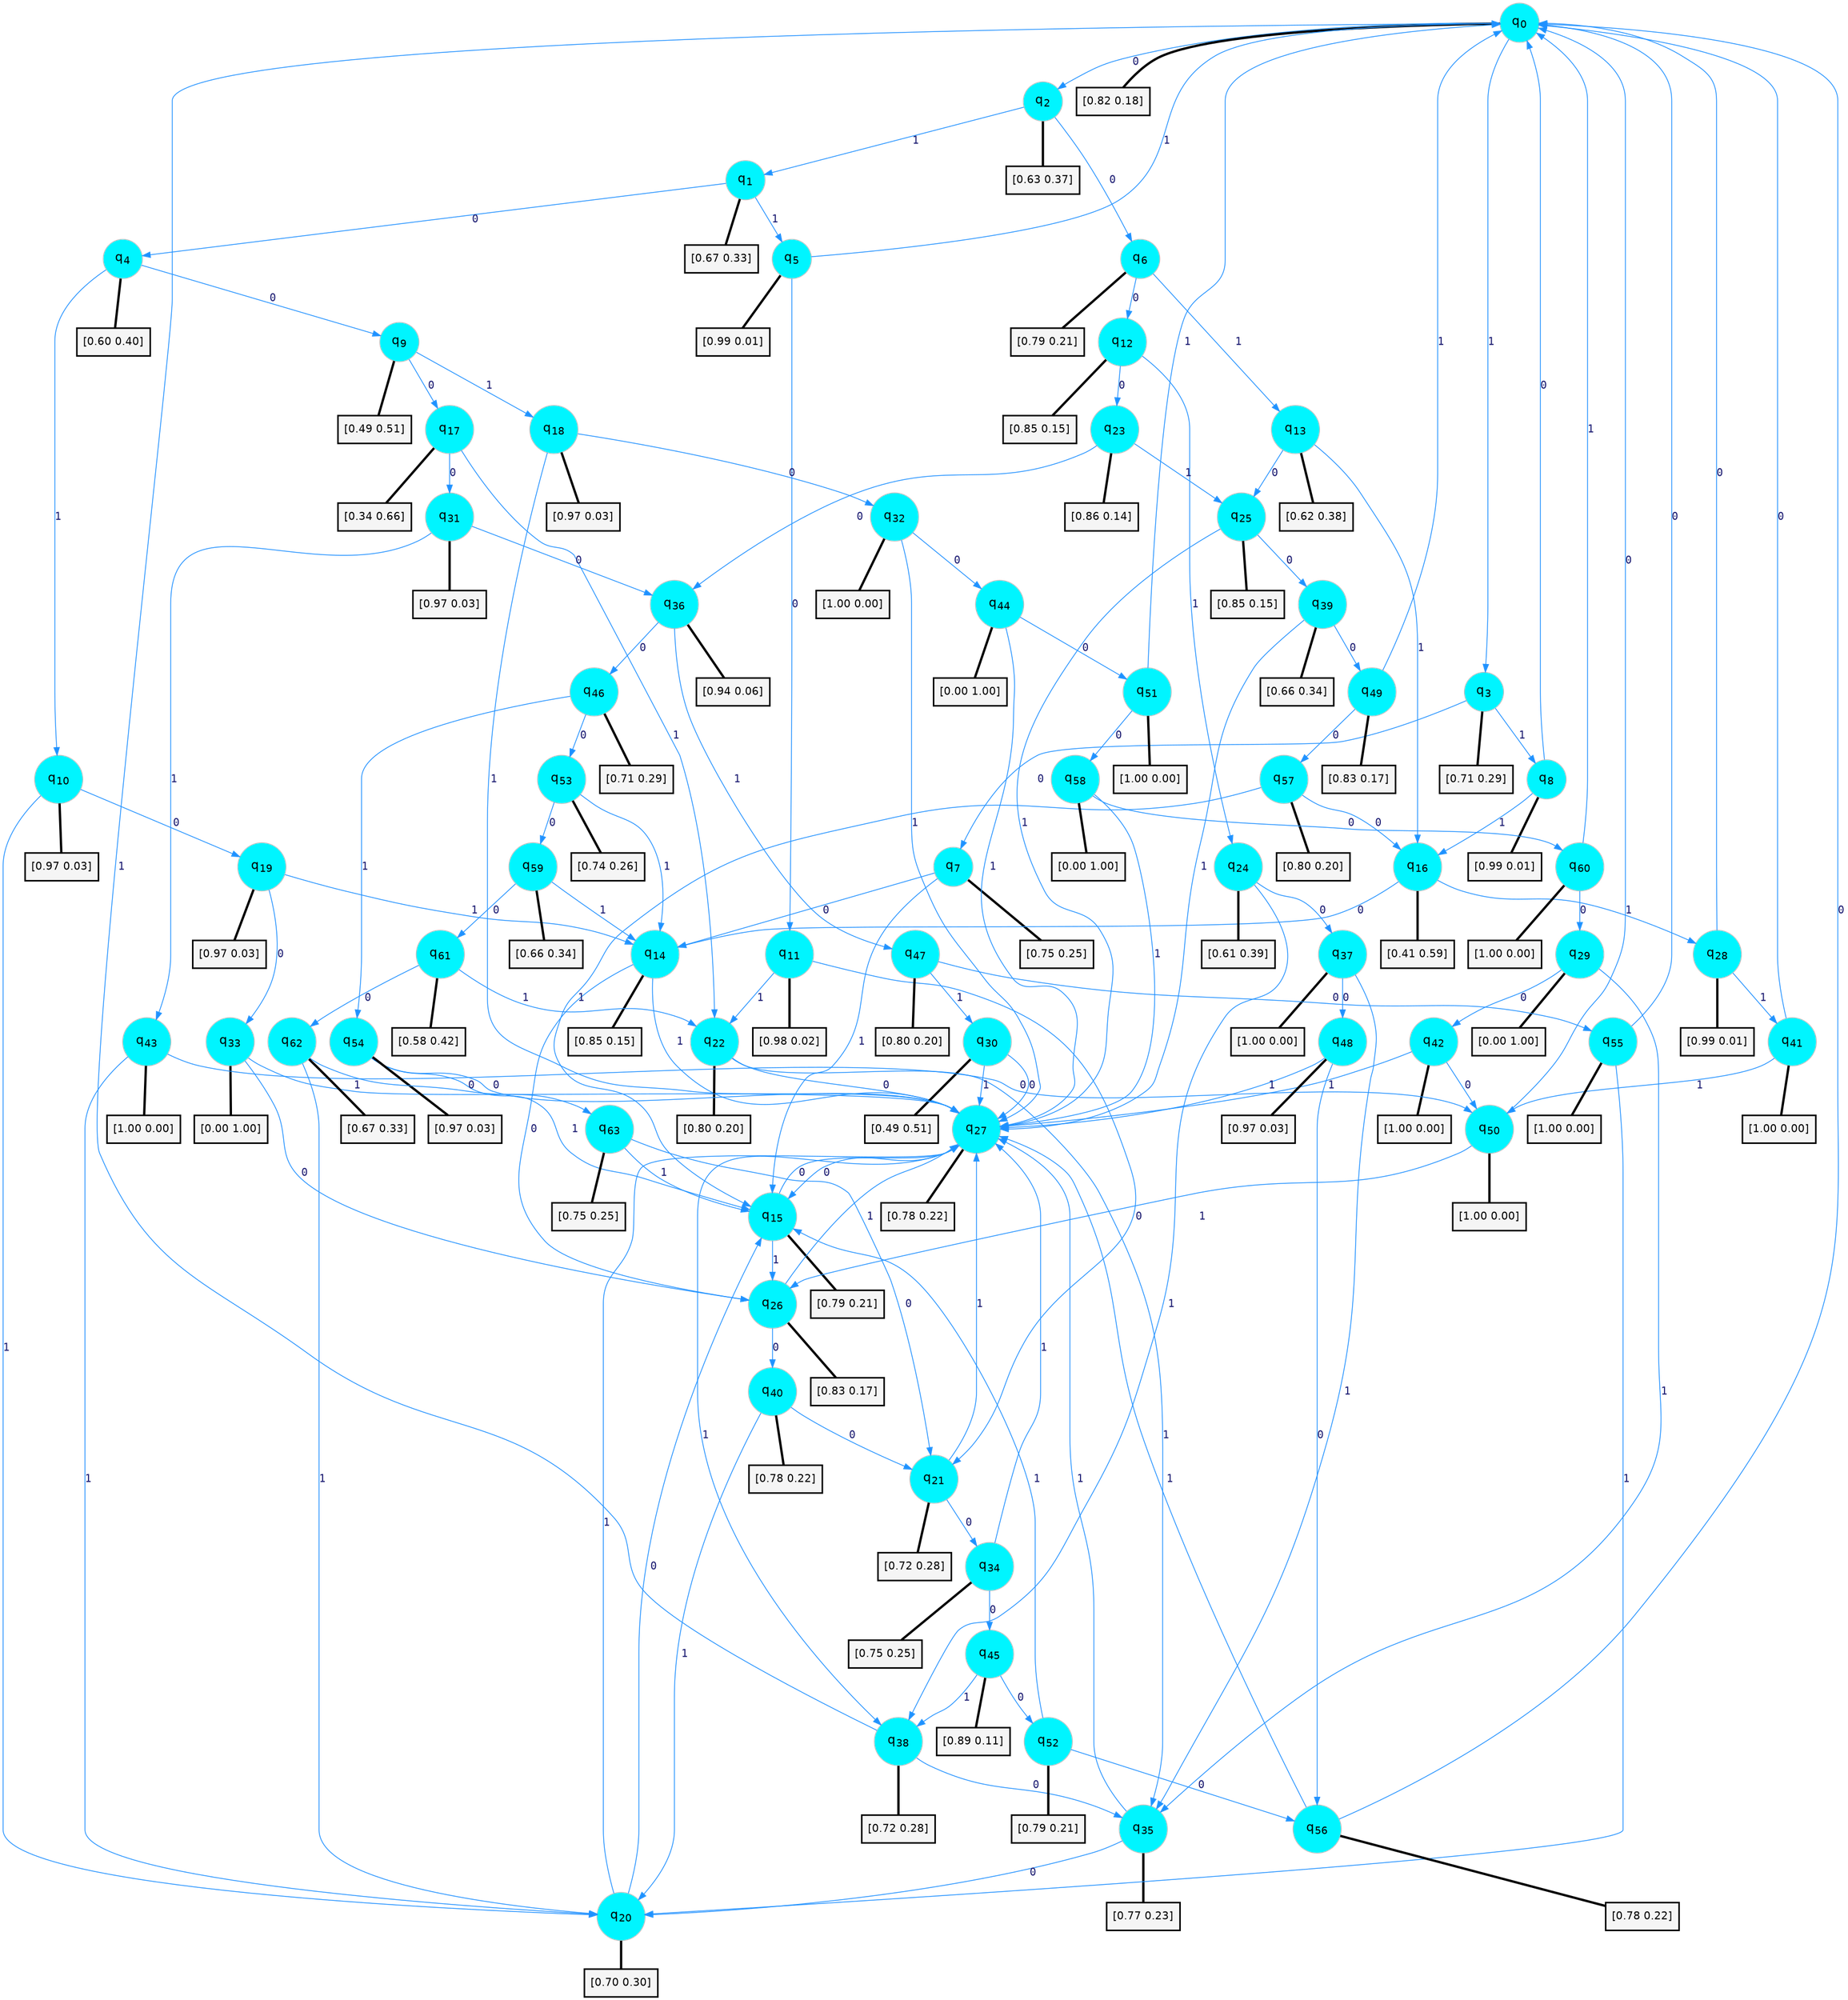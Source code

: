digraph G {
graph [
bgcolor=transparent, dpi=300, rankdir=TD, size="40,25"];
node [
color=gray, fillcolor=turquoise1, fontcolor=black, fontname=Helvetica, fontsize=16, fontweight=bold, shape=circle, style=filled];
edge [
arrowsize=1, color=dodgerblue1, fontcolor=midnightblue, fontname=courier, fontweight=bold, penwidth=1, style=solid, weight=20];
0[label=<q<SUB>0</SUB>>];
1[label=<q<SUB>1</SUB>>];
2[label=<q<SUB>2</SUB>>];
3[label=<q<SUB>3</SUB>>];
4[label=<q<SUB>4</SUB>>];
5[label=<q<SUB>5</SUB>>];
6[label=<q<SUB>6</SUB>>];
7[label=<q<SUB>7</SUB>>];
8[label=<q<SUB>8</SUB>>];
9[label=<q<SUB>9</SUB>>];
10[label=<q<SUB>10</SUB>>];
11[label=<q<SUB>11</SUB>>];
12[label=<q<SUB>12</SUB>>];
13[label=<q<SUB>13</SUB>>];
14[label=<q<SUB>14</SUB>>];
15[label=<q<SUB>15</SUB>>];
16[label=<q<SUB>16</SUB>>];
17[label=<q<SUB>17</SUB>>];
18[label=<q<SUB>18</SUB>>];
19[label=<q<SUB>19</SUB>>];
20[label=<q<SUB>20</SUB>>];
21[label=<q<SUB>21</SUB>>];
22[label=<q<SUB>22</SUB>>];
23[label=<q<SUB>23</SUB>>];
24[label=<q<SUB>24</SUB>>];
25[label=<q<SUB>25</SUB>>];
26[label=<q<SUB>26</SUB>>];
27[label=<q<SUB>27</SUB>>];
28[label=<q<SUB>28</SUB>>];
29[label=<q<SUB>29</SUB>>];
30[label=<q<SUB>30</SUB>>];
31[label=<q<SUB>31</SUB>>];
32[label=<q<SUB>32</SUB>>];
33[label=<q<SUB>33</SUB>>];
34[label=<q<SUB>34</SUB>>];
35[label=<q<SUB>35</SUB>>];
36[label=<q<SUB>36</SUB>>];
37[label=<q<SUB>37</SUB>>];
38[label=<q<SUB>38</SUB>>];
39[label=<q<SUB>39</SUB>>];
40[label=<q<SUB>40</SUB>>];
41[label=<q<SUB>41</SUB>>];
42[label=<q<SUB>42</SUB>>];
43[label=<q<SUB>43</SUB>>];
44[label=<q<SUB>44</SUB>>];
45[label=<q<SUB>45</SUB>>];
46[label=<q<SUB>46</SUB>>];
47[label=<q<SUB>47</SUB>>];
48[label=<q<SUB>48</SUB>>];
49[label=<q<SUB>49</SUB>>];
50[label=<q<SUB>50</SUB>>];
51[label=<q<SUB>51</SUB>>];
52[label=<q<SUB>52</SUB>>];
53[label=<q<SUB>53</SUB>>];
54[label=<q<SUB>54</SUB>>];
55[label=<q<SUB>55</SUB>>];
56[label=<q<SUB>56</SUB>>];
57[label=<q<SUB>57</SUB>>];
58[label=<q<SUB>58</SUB>>];
59[label=<q<SUB>59</SUB>>];
60[label=<q<SUB>60</SUB>>];
61[label=<q<SUB>61</SUB>>];
62[label=<q<SUB>62</SUB>>];
63[label=<q<SUB>63</SUB>>];
64[label="[0.82 0.18]", shape=box,fontcolor=black, fontname=Helvetica, fontsize=14, penwidth=2, fillcolor=whitesmoke,color=black];
65[label="[0.67 0.33]", shape=box,fontcolor=black, fontname=Helvetica, fontsize=14, penwidth=2, fillcolor=whitesmoke,color=black];
66[label="[0.63 0.37]", shape=box,fontcolor=black, fontname=Helvetica, fontsize=14, penwidth=2, fillcolor=whitesmoke,color=black];
67[label="[0.71 0.29]", shape=box,fontcolor=black, fontname=Helvetica, fontsize=14, penwidth=2, fillcolor=whitesmoke,color=black];
68[label="[0.60 0.40]", shape=box,fontcolor=black, fontname=Helvetica, fontsize=14, penwidth=2, fillcolor=whitesmoke,color=black];
69[label="[0.99 0.01]", shape=box,fontcolor=black, fontname=Helvetica, fontsize=14, penwidth=2, fillcolor=whitesmoke,color=black];
70[label="[0.79 0.21]", shape=box,fontcolor=black, fontname=Helvetica, fontsize=14, penwidth=2, fillcolor=whitesmoke,color=black];
71[label="[0.75 0.25]", shape=box,fontcolor=black, fontname=Helvetica, fontsize=14, penwidth=2, fillcolor=whitesmoke,color=black];
72[label="[0.99 0.01]", shape=box,fontcolor=black, fontname=Helvetica, fontsize=14, penwidth=2, fillcolor=whitesmoke,color=black];
73[label="[0.49 0.51]", shape=box,fontcolor=black, fontname=Helvetica, fontsize=14, penwidth=2, fillcolor=whitesmoke,color=black];
74[label="[0.97 0.03]", shape=box,fontcolor=black, fontname=Helvetica, fontsize=14, penwidth=2, fillcolor=whitesmoke,color=black];
75[label="[0.98 0.02]", shape=box,fontcolor=black, fontname=Helvetica, fontsize=14, penwidth=2, fillcolor=whitesmoke,color=black];
76[label="[0.85 0.15]", shape=box,fontcolor=black, fontname=Helvetica, fontsize=14, penwidth=2, fillcolor=whitesmoke,color=black];
77[label="[0.62 0.38]", shape=box,fontcolor=black, fontname=Helvetica, fontsize=14, penwidth=2, fillcolor=whitesmoke,color=black];
78[label="[0.85 0.15]", shape=box,fontcolor=black, fontname=Helvetica, fontsize=14, penwidth=2, fillcolor=whitesmoke,color=black];
79[label="[0.79 0.21]", shape=box,fontcolor=black, fontname=Helvetica, fontsize=14, penwidth=2, fillcolor=whitesmoke,color=black];
80[label="[0.41 0.59]", shape=box,fontcolor=black, fontname=Helvetica, fontsize=14, penwidth=2, fillcolor=whitesmoke,color=black];
81[label="[0.34 0.66]", shape=box,fontcolor=black, fontname=Helvetica, fontsize=14, penwidth=2, fillcolor=whitesmoke,color=black];
82[label="[0.97 0.03]", shape=box,fontcolor=black, fontname=Helvetica, fontsize=14, penwidth=2, fillcolor=whitesmoke,color=black];
83[label="[0.97 0.03]", shape=box,fontcolor=black, fontname=Helvetica, fontsize=14, penwidth=2, fillcolor=whitesmoke,color=black];
84[label="[0.70 0.30]", shape=box,fontcolor=black, fontname=Helvetica, fontsize=14, penwidth=2, fillcolor=whitesmoke,color=black];
85[label="[0.72 0.28]", shape=box,fontcolor=black, fontname=Helvetica, fontsize=14, penwidth=2, fillcolor=whitesmoke,color=black];
86[label="[0.80 0.20]", shape=box,fontcolor=black, fontname=Helvetica, fontsize=14, penwidth=2, fillcolor=whitesmoke,color=black];
87[label="[0.86 0.14]", shape=box,fontcolor=black, fontname=Helvetica, fontsize=14, penwidth=2, fillcolor=whitesmoke,color=black];
88[label="[0.61 0.39]", shape=box,fontcolor=black, fontname=Helvetica, fontsize=14, penwidth=2, fillcolor=whitesmoke,color=black];
89[label="[0.85 0.15]", shape=box,fontcolor=black, fontname=Helvetica, fontsize=14, penwidth=2, fillcolor=whitesmoke,color=black];
90[label="[0.83 0.17]", shape=box,fontcolor=black, fontname=Helvetica, fontsize=14, penwidth=2, fillcolor=whitesmoke,color=black];
91[label="[0.78 0.22]", shape=box,fontcolor=black, fontname=Helvetica, fontsize=14, penwidth=2, fillcolor=whitesmoke,color=black];
92[label="[0.99 0.01]", shape=box,fontcolor=black, fontname=Helvetica, fontsize=14, penwidth=2, fillcolor=whitesmoke,color=black];
93[label="[0.00 1.00]", shape=box,fontcolor=black, fontname=Helvetica, fontsize=14, penwidth=2, fillcolor=whitesmoke,color=black];
94[label="[0.49 0.51]", shape=box,fontcolor=black, fontname=Helvetica, fontsize=14, penwidth=2, fillcolor=whitesmoke,color=black];
95[label="[0.97 0.03]", shape=box,fontcolor=black, fontname=Helvetica, fontsize=14, penwidth=2, fillcolor=whitesmoke,color=black];
96[label="[1.00 0.00]", shape=box,fontcolor=black, fontname=Helvetica, fontsize=14, penwidth=2, fillcolor=whitesmoke,color=black];
97[label="[0.00 1.00]", shape=box,fontcolor=black, fontname=Helvetica, fontsize=14, penwidth=2, fillcolor=whitesmoke,color=black];
98[label="[0.75 0.25]", shape=box,fontcolor=black, fontname=Helvetica, fontsize=14, penwidth=2, fillcolor=whitesmoke,color=black];
99[label="[0.77 0.23]", shape=box,fontcolor=black, fontname=Helvetica, fontsize=14, penwidth=2, fillcolor=whitesmoke,color=black];
100[label="[0.94 0.06]", shape=box,fontcolor=black, fontname=Helvetica, fontsize=14, penwidth=2, fillcolor=whitesmoke,color=black];
101[label="[1.00 0.00]", shape=box,fontcolor=black, fontname=Helvetica, fontsize=14, penwidth=2, fillcolor=whitesmoke,color=black];
102[label="[0.72 0.28]", shape=box,fontcolor=black, fontname=Helvetica, fontsize=14, penwidth=2, fillcolor=whitesmoke,color=black];
103[label="[0.66 0.34]", shape=box,fontcolor=black, fontname=Helvetica, fontsize=14, penwidth=2, fillcolor=whitesmoke,color=black];
104[label="[0.78 0.22]", shape=box,fontcolor=black, fontname=Helvetica, fontsize=14, penwidth=2, fillcolor=whitesmoke,color=black];
105[label="[1.00 0.00]", shape=box,fontcolor=black, fontname=Helvetica, fontsize=14, penwidth=2, fillcolor=whitesmoke,color=black];
106[label="[1.00 0.00]", shape=box,fontcolor=black, fontname=Helvetica, fontsize=14, penwidth=2, fillcolor=whitesmoke,color=black];
107[label="[1.00 0.00]", shape=box,fontcolor=black, fontname=Helvetica, fontsize=14, penwidth=2, fillcolor=whitesmoke,color=black];
108[label="[0.00 1.00]", shape=box,fontcolor=black, fontname=Helvetica, fontsize=14, penwidth=2, fillcolor=whitesmoke,color=black];
109[label="[0.89 0.11]", shape=box,fontcolor=black, fontname=Helvetica, fontsize=14, penwidth=2, fillcolor=whitesmoke,color=black];
110[label="[0.71 0.29]", shape=box,fontcolor=black, fontname=Helvetica, fontsize=14, penwidth=2, fillcolor=whitesmoke,color=black];
111[label="[0.80 0.20]", shape=box,fontcolor=black, fontname=Helvetica, fontsize=14, penwidth=2, fillcolor=whitesmoke,color=black];
112[label="[0.97 0.03]", shape=box,fontcolor=black, fontname=Helvetica, fontsize=14, penwidth=2, fillcolor=whitesmoke,color=black];
113[label="[0.83 0.17]", shape=box,fontcolor=black, fontname=Helvetica, fontsize=14, penwidth=2, fillcolor=whitesmoke,color=black];
114[label="[1.00 0.00]", shape=box,fontcolor=black, fontname=Helvetica, fontsize=14, penwidth=2, fillcolor=whitesmoke,color=black];
115[label="[1.00 0.00]", shape=box,fontcolor=black, fontname=Helvetica, fontsize=14, penwidth=2, fillcolor=whitesmoke,color=black];
116[label="[0.79 0.21]", shape=box,fontcolor=black, fontname=Helvetica, fontsize=14, penwidth=2, fillcolor=whitesmoke,color=black];
117[label="[0.74 0.26]", shape=box,fontcolor=black, fontname=Helvetica, fontsize=14, penwidth=2, fillcolor=whitesmoke,color=black];
118[label="[0.97 0.03]", shape=box,fontcolor=black, fontname=Helvetica, fontsize=14, penwidth=2, fillcolor=whitesmoke,color=black];
119[label="[1.00 0.00]", shape=box,fontcolor=black, fontname=Helvetica, fontsize=14, penwidth=2, fillcolor=whitesmoke,color=black];
120[label="[0.78 0.22]", shape=box,fontcolor=black, fontname=Helvetica, fontsize=14, penwidth=2, fillcolor=whitesmoke,color=black];
121[label="[0.80 0.20]", shape=box,fontcolor=black, fontname=Helvetica, fontsize=14, penwidth=2, fillcolor=whitesmoke,color=black];
122[label="[0.00 1.00]", shape=box,fontcolor=black, fontname=Helvetica, fontsize=14, penwidth=2, fillcolor=whitesmoke,color=black];
123[label="[0.66 0.34]", shape=box,fontcolor=black, fontname=Helvetica, fontsize=14, penwidth=2, fillcolor=whitesmoke,color=black];
124[label="[1.00 0.00]", shape=box,fontcolor=black, fontname=Helvetica, fontsize=14, penwidth=2, fillcolor=whitesmoke,color=black];
125[label="[0.58 0.42]", shape=box,fontcolor=black, fontname=Helvetica, fontsize=14, penwidth=2, fillcolor=whitesmoke,color=black];
126[label="[0.67 0.33]", shape=box,fontcolor=black, fontname=Helvetica, fontsize=14, penwidth=2, fillcolor=whitesmoke,color=black];
127[label="[0.75 0.25]", shape=box,fontcolor=black, fontname=Helvetica, fontsize=14, penwidth=2, fillcolor=whitesmoke,color=black];
0->2 [label=0];
0->3 [label=1];
0->64 [arrowhead=none, penwidth=3,color=black];
1->4 [label=0];
1->5 [label=1];
1->65 [arrowhead=none, penwidth=3,color=black];
2->6 [label=0];
2->1 [label=1];
2->66 [arrowhead=none, penwidth=3,color=black];
3->7 [label=0];
3->8 [label=1];
3->67 [arrowhead=none, penwidth=3,color=black];
4->9 [label=0];
4->10 [label=1];
4->68 [arrowhead=none, penwidth=3,color=black];
5->11 [label=0];
5->0 [label=1];
5->69 [arrowhead=none, penwidth=3,color=black];
6->12 [label=0];
6->13 [label=1];
6->70 [arrowhead=none, penwidth=3,color=black];
7->14 [label=0];
7->15 [label=1];
7->71 [arrowhead=none, penwidth=3,color=black];
8->0 [label=0];
8->16 [label=1];
8->72 [arrowhead=none, penwidth=3,color=black];
9->17 [label=0];
9->18 [label=1];
9->73 [arrowhead=none, penwidth=3,color=black];
10->19 [label=0];
10->20 [label=1];
10->74 [arrowhead=none, penwidth=3,color=black];
11->21 [label=0];
11->22 [label=1];
11->75 [arrowhead=none, penwidth=3,color=black];
12->23 [label=0];
12->24 [label=1];
12->76 [arrowhead=none, penwidth=3,color=black];
13->25 [label=0];
13->16 [label=1];
13->77 [arrowhead=none, penwidth=3,color=black];
14->26 [label=0];
14->27 [label=1];
14->78 [arrowhead=none, penwidth=3,color=black];
15->27 [label=0];
15->26 [label=1];
15->79 [arrowhead=none, penwidth=3,color=black];
16->14 [label=0];
16->28 [label=1];
16->80 [arrowhead=none, penwidth=3,color=black];
17->31 [label=0];
17->22 [label=1];
17->81 [arrowhead=none, penwidth=3,color=black];
18->32 [label=0];
18->27 [label=1];
18->82 [arrowhead=none, penwidth=3,color=black];
19->33 [label=0];
19->14 [label=1];
19->83 [arrowhead=none, penwidth=3,color=black];
20->15 [label=0];
20->27 [label=1];
20->84 [arrowhead=none, penwidth=3,color=black];
21->34 [label=0];
21->27 [label=1];
21->85 [arrowhead=none, penwidth=3,color=black];
22->27 [label=0];
22->35 [label=1];
22->86 [arrowhead=none, penwidth=3,color=black];
23->36 [label=0];
23->25 [label=1];
23->87 [arrowhead=none, penwidth=3,color=black];
24->37 [label=0];
24->38 [label=1];
24->88 [arrowhead=none, penwidth=3,color=black];
25->39 [label=0];
25->27 [label=1];
25->89 [arrowhead=none, penwidth=3,color=black];
26->40 [label=0];
26->27 [label=1];
26->90 [arrowhead=none, penwidth=3,color=black];
27->15 [label=0];
27->38 [label=1];
27->91 [arrowhead=none, penwidth=3,color=black];
28->0 [label=0];
28->41 [label=1];
28->92 [arrowhead=none, penwidth=3,color=black];
29->42 [label=0];
29->35 [label=1];
29->93 [arrowhead=none, penwidth=3,color=black];
30->27 [label=0];
30->27 [label=1];
30->94 [arrowhead=none, penwidth=3,color=black];
31->36 [label=0];
31->43 [label=1];
31->95 [arrowhead=none, penwidth=3,color=black];
32->44 [label=0];
32->27 [label=1];
32->96 [arrowhead=none, penwidth=3,color=black];
33->26 [label=0];
33->27 [label=1];
33->97 [arrowhead=none, penwidth=3,color=black];
34->45 [label=0];
34->27 [label=1];
34->98 [arrowhead=none, penwidth=3,color=black];
35->20 [label=0];
35->27 [label=1];
35->99 [arrowhead=none, penwidth=3,color=black];
36->46 [label=0];
36->47 [label=1];
36->100 [arrowhead=none, penwidth=3,color=black];
37->48 [label=0];
37->35 [label=1];
37->101 [arrowhead=none, penwidth=3,color=black];
38->35 [label=0];
38->0 [label=1];
38->102 [arrowhead=none, penwidth=3,color=black];
39->49 [label=0];
39->27 [label=1];
39->103 [arrowhead=none, penwidth=3,color=black];
40->21 [label=0];
40->20 [label=1];
40->104 [arrowhead=none, penwidth=3,color=black];
41->0 [label=0];
41->50 [label=1];
41->105 [arrowhead=none, penwidth=3,color=black];
42->50 [label=0];
42->27 [label=1];
42->106 [arrowhead=none, penwidth=3,color=black];
43->50 [label=0];
43->20 [label=1];
43->107 [arrowhead=none, penwidth=3,color=black];
44->51 [label=0];
44->27 [label=1];
44->108 [arrowhead=none, penwidth=3,color=black];
45->52 [label=0];
45->38 [label=1];
45->109 [arrowhead=none, penwidth=3,color=black];
46->53 [label=0];
46->54 [label=1];
46->110 [arrowhead=none, penwidth=3,color=black];
47->55 [label=0];
47->30 [label=1];
47->111 [arrowhead=none, penwidth=3,color=black];
48->56 [label=0];
48->27 [label=1];
48->112 [arrowhead=none, penwidth=3,color=black];
49->57 [label=0];
49->0 [label=1];
49->113 [arrowhead=none, penwidth=3,color=black];
50->0 [label=0];
50->26 [label=1];
50->114 [arrowhead=none, penwidth=3,color=black];
51->58 [label=0];
51->0 [label=1];
51->115 [arrowhead=none, penwidth=3,color=black];
52->56 [label=0];
52->15 [label=1];
52->116 [arrowhead=none, penwidth=3,color=black];
53->59 [label=0];
53->14 [label=1];
53->117 [arrowhead=none, penwidth=3,color=black];
54->27 [label=0];
54->15 [label=1];
54->118 [arrowhead=none, penwidth=3,color=black];
55->0 [label=0];
55->20 [label=1];
55->119 [arrowhead=none, penwidth=3,color=black];
56->0 [label=0];
56->27 [label=1];
56->120 [arrowhead=none, penwidth=3,color=black];
57->16 [label=0];
57->15 [label=1];
57->121 [arrowhead=none, penwidth=3,color=black];
58->60 [label=0];
58->27 [label=1];
58->122 [arrowhead=none, penwidth=3,color=black];
59->61 [label=0];
59->14 [label=1];
59->123 [arrowhead=none, penwidth=3,color=black];
60->29 [label=0];
60->0 [label=1];
60->124 [arrowhead=none, penwidth=3,color=black];
61->62 [label=0];
61->22 [label=1];
61->125 [arrowhead=none, penwidth=3,color=black];
62->63 [label=0];
62->20 [label=1];
62->126 [arrowhead=none, penwidth=3,color=black];
63->21 [label=0];
63->15 [label=1];
63->127 [arrowhead=none, penwidth=3,color=black];
}
